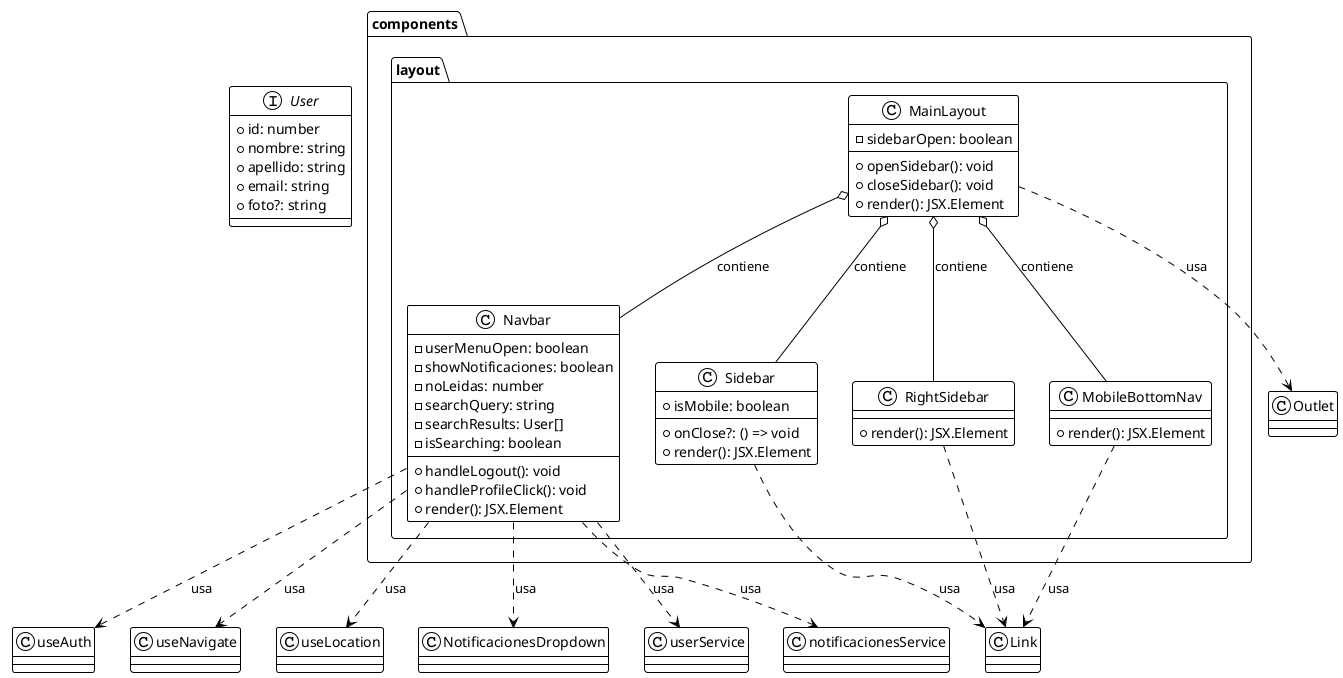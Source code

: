 @startuml Layout
!theme plain
skinparam classStyle rectangle

package "components.layout" {
    class MainLayout {
        -sidebarOpen: boolean
        +openSidebar(): void
        +closeSidebar(): void
        +render(): JSX.Element
    }

    class Navbar {
        -userMenuOpen: boolean
        -showNotificaciones: boolean
        -noLeidas: number
        -searchQuery: string
        -searchResults: User[]
        -isSearching: boolean
        +handleLogout(): void
        +handleProfileClick(): void
        +render(): JSX.Element
    }

    class Sidebar {
        +isMobile: boolean
        +onClose?: () => void
        +render(): JSX.Element
    }

    class RightSidebar {
        +render(): JSX.Element
    }

    class MobileBottomNav {
        +render(): JSX.Element
    }
}

' Interfaces
interface User {
    +id: number
    +nombre: string
    +apellido: string
    +email: string
    +foto?: string
}

' Relaciones
MainLayout o-- Navbar : contiene
MainLayout o-- Sidebar : contiene
MainLayout o-- RightSidebar : contiene
MainLayout o-- MobileBottomNav : contiene

' Dependencias
MainLayout ..> Outlet : usa
Navbar ..> useAuth : usa
Navbar ..> useNavigate : usa
Navbar ..> useLocation : usa
Navbar ..> NotificacionesDropdown : usa
Navbar ..> userService : usa
Navbar ..> notificacionesService : usa

Sidebar ..> Link : usa
RightSidebar ..> Link : usa
MobileBottomNav ..> Link : usa

@enduml 